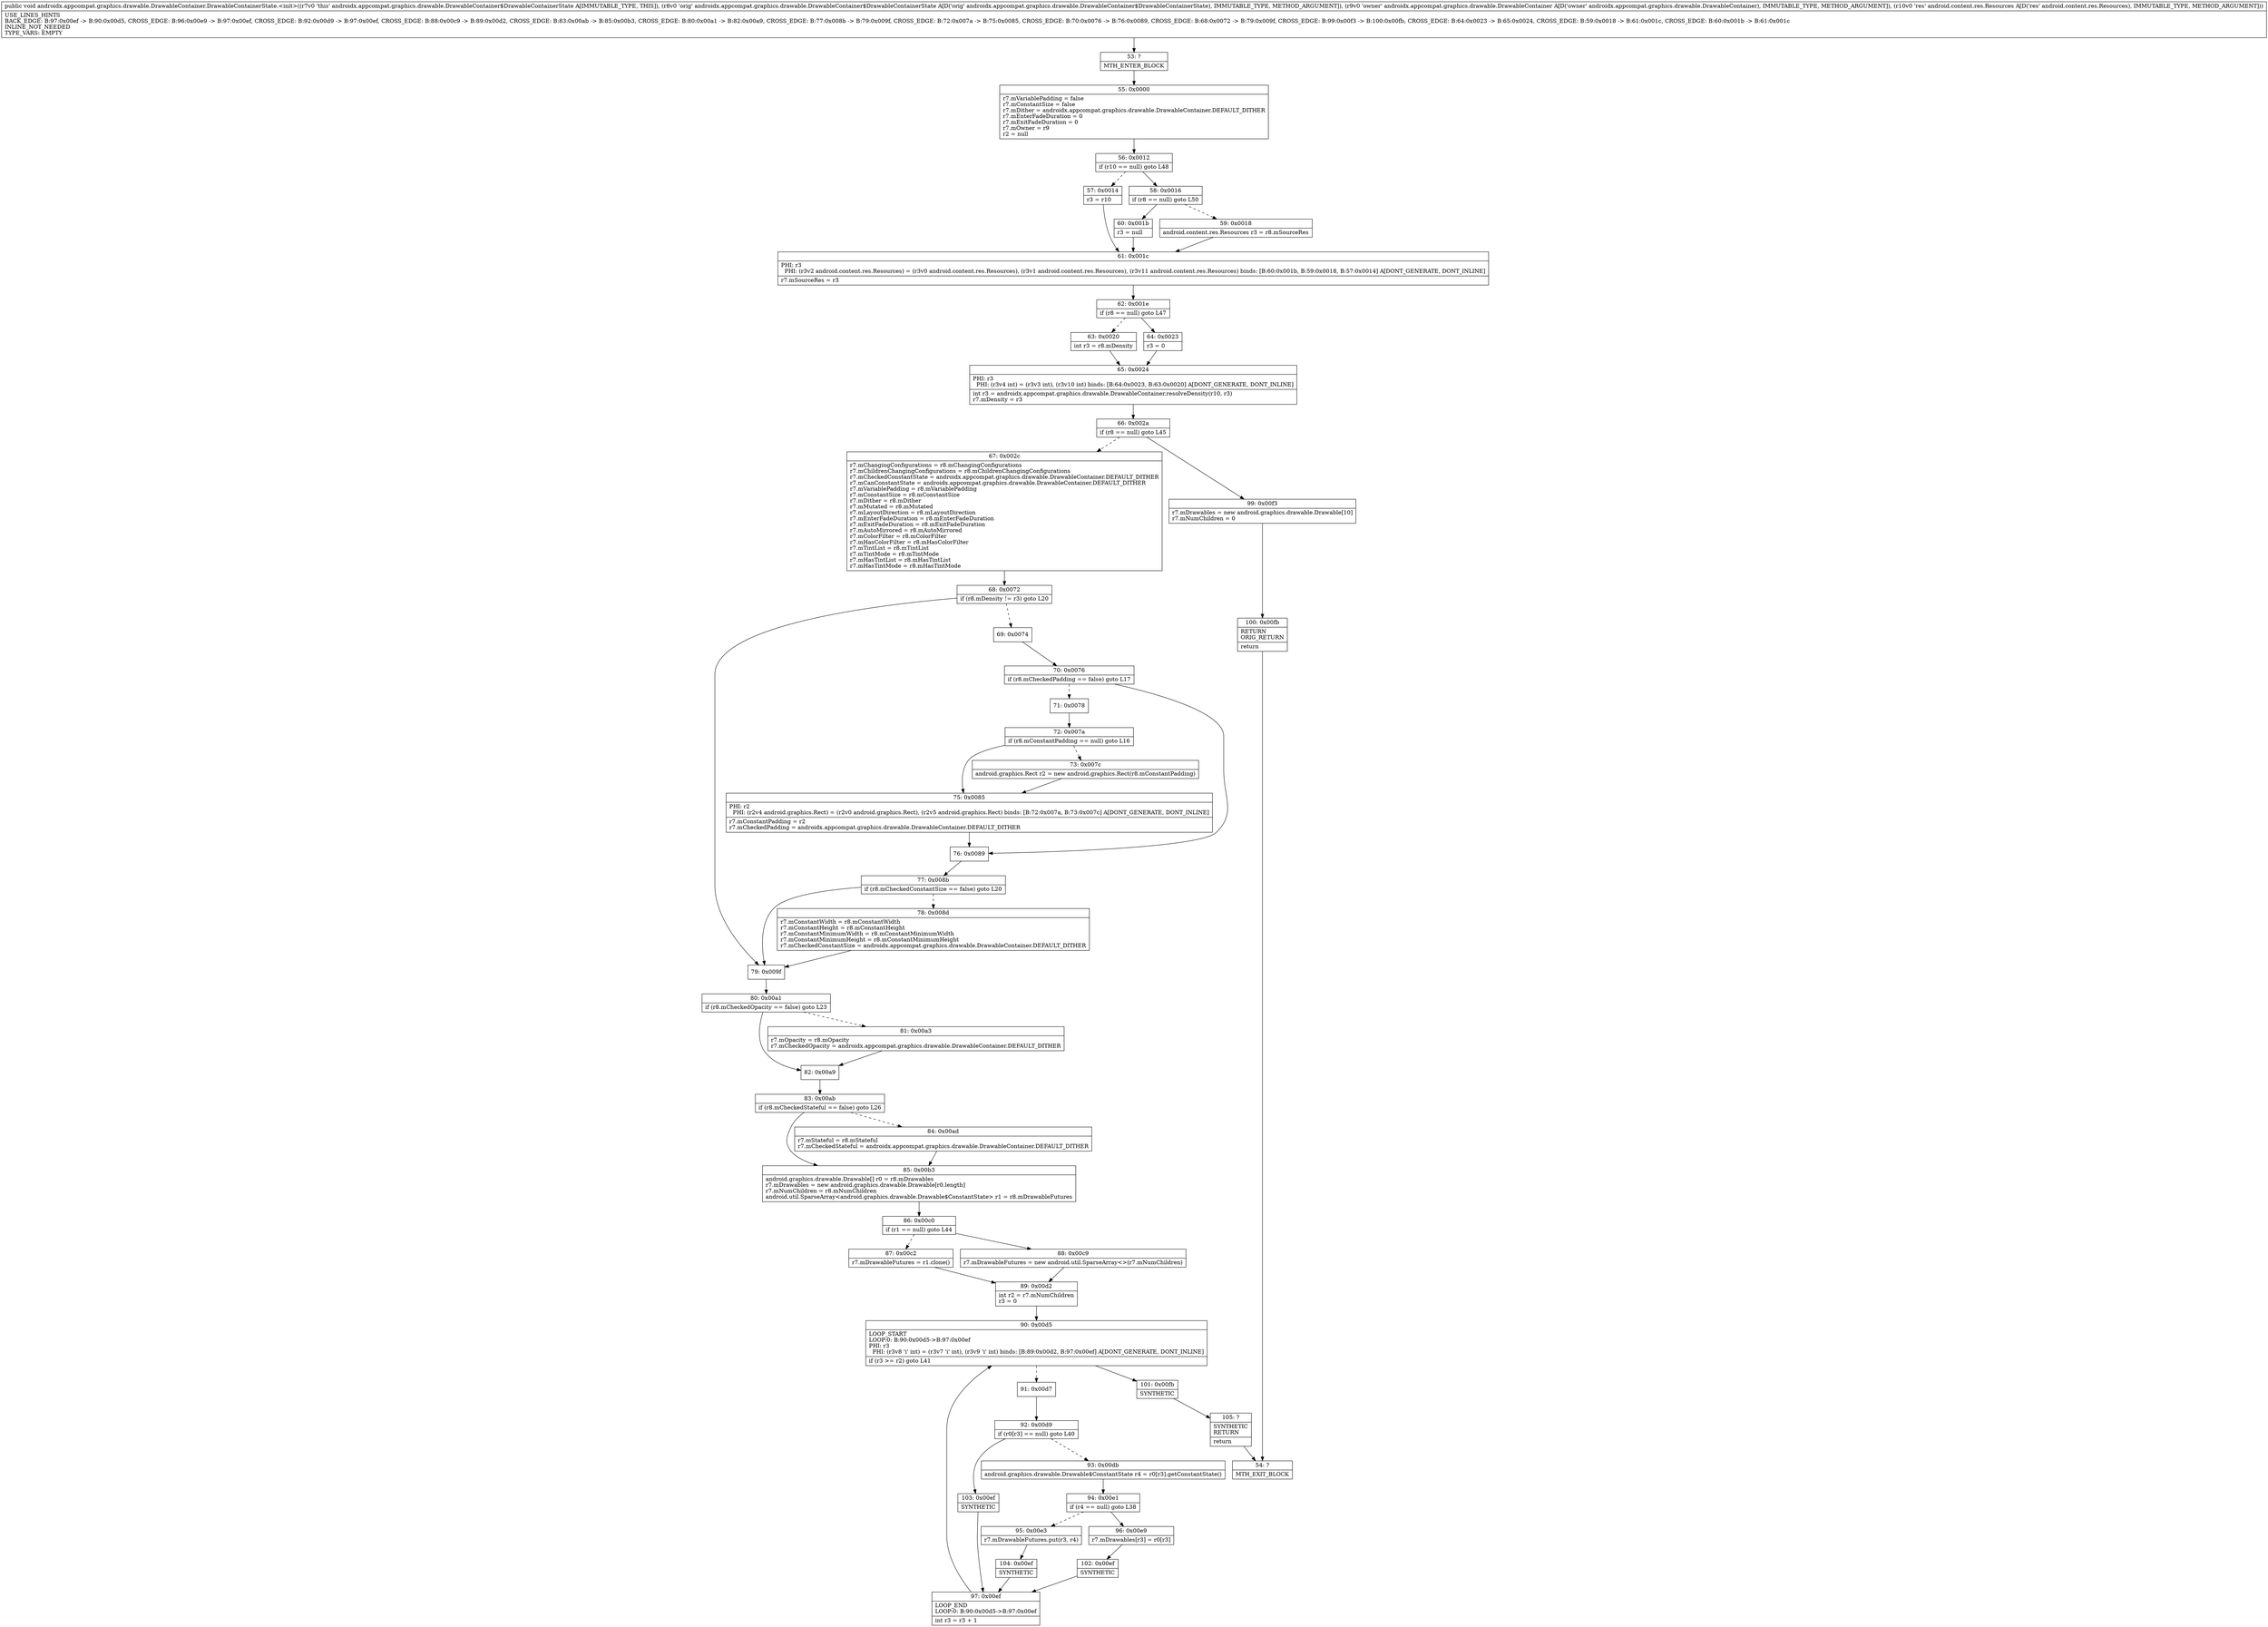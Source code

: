 digraph "CFG forandroidx.appcompat.graphics.drawable.DrawableContainer.DrawableContainerState.\<init\>(Landroidx\/appcompat\/graphics\/drawable\/DrawableContainer$DrawableContainerState;Landroidx\/appcompat\/graphics\/drawable\/DrawableContainer;Landroid\/content\/res\/Resources;)V" {
Node_53 [shape=record,label="{53\:\ ?|MTH_ENTER_BLOCK\l}"];
Node_55 [shape=record,label="{55\:\ 0x0000|r7.mVariablePadding = false\lr7.mConstantSize = false\lr7.mDither = androidx.appcompat.graphics.drawable.DrawableContainer.DEFAULT_DITHER\lr7.mEnterFadeDuration = 0\lr7.mExitFadeDuration = 0\lr7.mOwner = r9\lr2 = null\l}"];
Node_56 [shape=record,label="{56\:\ 0x0012|if (r10 == null) goto L48\l}"];
Node_57 [shape=record,label="{57\:\ 0x0014|r3 = r10\l}"];
Node_61 [shape=record,label="{61\:\ 0x001c|PHI: r3 \l  PHI: (r3v2 android.content.res.Resources) = (r3v0 android.content.res.Resources), (r3v1 android.content.res.Resources), (r3v11 android.content.res.Resources) binds: [B:60:0x001b, B:59:0x0018, B:57:0x0014] A[DONT_GENERATE, DONT_INLINE]\l|r7.mSourceRes = r3\l}"];
Node_62 [shape=record,label="{62\:\ 0x001e|if (r8 == null) goto L47\l}"];
Node_63 [shape=record,label="{63\:\ 0x0020|int r3 = r8.mDensity\l}"];
Node_65 [shape=record,label="{65\:\ 0x0024|PHI: r3 \l  PHI: (r3v4 int) = (r3v3 int), (r3v10 int) binds: [B:64:0x0023, B:63:0x0020] A[DONT_GENERATE, DONT_INLINE]\l|int r3 = androidx.appcompat.graphics.drawable.DrawableContainer.resolveDensity(r10, r3)\lr7.mDensity = r3\l}"];
Node_66 [shape=record,label="{66\:\ 0x002a|if (r8 == null) goto L45\l}"];
Node_67 [shape=record,label="{67\:\ 0x002c|r7.mChangingConfigurations = r8.mChangingConfigurations\lr7.mChildrenChangingConfigurations = r8.mChildrenChangingConfigurations\lr7.mCheckedConstantState = androidx.appcompat.graphics.drawable.DrawableContainer.DEFAULT_DITHER\lr7.mCanConstantState = androidx.appcompat.graphics.drawable.DrawableContainer.DEFAULT_DITHER\lr7.mVariablePadding = r8.mVariablePadding\lr7.mConstantSize = r8.mConstantSize\lr7.mDither = r8.mDither\lr7.mMutated = r8.mMutated\lr7.mLayoutDirection = r8.mLayoutDirection\lr7.mEnterFadeDuration = r8.mEnterFadeDuration\lr7.mExitFadeDuration = r8.mExitFadeDuration\lr7.mAutoMirrored = r8.mAutoMirrored\lr7.mColorFilter = r8.mColorFilter\lr7.mHasColorFilter = r8.mHasColorFilter\lr7.mTintList = r8.mTintList\lr7.mTintMode = r8.mTintMode\lr7.mHasTintList = r8.mHasTintList\lr7.mHasTintMode = r8.mHasTintMode\l}"];
Node_68 [shape=record,label="{68\:\ 0x0072|if (r8.mDensity != r3) goto L20\l}"];
Node_69 [shape=record,label="{69\:\ 0x0074}"];
Node_70 [shape=record,label="{70\:\ 0x0076|if (r8.mCheckedPadding == false) goto L17\l}"];
Node_71 [shape=record,label="{71\:\ 0x0078}"];
Node_72 [shape=record,label="{72\:\ 0x007a|if (r8.mConstantPadding == null) goto L16\l}"];
Node_73 [shape=record,label="{73\:\ 0x007c|android.graphics.Rect r2 = new android.graphics.Rect(r8.mConstantPadding)\l}"];
Node_75 [shape=record,label="{75\:\ 0x0085|PHI: r2 \l  PHI: (r2v4 android.graphics.Rect) = (r2v0 android.graphics.Rect), (r2v5 android.graphics.Rect) binds: [B:72:0x007a, B:73:0x007c] A[DONT_GENERATE, DONT_INLINE]\l|r7.mConstantPadding = r2\lr7.mCheckedPadding = androidx.appcompat.graphics.drawable.DrawableContainer.DEFAULT_DITHER\l}"];
Node_76 [shape=record,label="{76\:\ 0x0089}"];
Node_77 [shape=record,label="{77\:\ 0x008b|if (r8.mCheckedConstantSize == false) goto L20\l}"];
Node_78 [shape=record,label="{78\:\ 0x008d|r7.mConstantWidth = r8.mConstantWidth\lr7.mConstantHeight = r8.mConstantHeight\lr7.mConstantMinimumWidth = r8.mConstantMinimumWidth\lr7.mConstantMinimumHeight = r8.mConstantMinimumHeight\lr7.mCheckedConstantSize = androidx.appcompat.graphics.drawable.DrawableContainer.DEFAULT_DITHER\l}"];
Node_79 [shape=record,label="{79\:\ 0x009f}"];
Node_80 [shape=record,label="{80\:\ 0x00a1|if (r8.mCheckedOpacity == false) goto L23\l}"];
Node_81 [shape=record,label="{81\:\ 0x00a3|r7.mOpacity = r8.mOpacity\lr7.mCheckedOpacity = androidx.appcompat.graphics.drawable.DrawableContainer.DEFAULT_DITHER\l}"];
Node_82 [shape=record,label="{82\:\ 0x00a9}"];
Node_83 [shape=record,label="{83\:\ 0x00ab|if (r8.mCheckedStateful == false) goto L26\l}"];
Node_84 [shape=record,label="{84\:\ 0x00ad|r7.mStateful = r8.mStateful\lr7.mCheckedStateful = androidx.appcompat.graphics.drawable.DrawableContainer.DEFAULT_DITHER\l}"];
Node_85 [shape=record,label="{85\:\ 0x00b3|android.graphics.drawable.Drawable[] r0 = r8.mDrawables\lr7.mDrawables = new android.graphics.drawable.Drawable[r0.length]\lr7.mNumChildren = r8.mNumChildren\landroid.util.SparseArray\<android.graphics.drawable.Drawable$ConstantState\> r1 = r8.mDrawableFutures\l}"];
Node_86 [shape=record,label="{86\:\ 0x00c0|if (r1 == null) goto L44\l}"];
Node_87 [shape=record,label="{87\:\ 0x00c2|r7.mDrawableFutures = r1.clone()\l}"];
Node_89 [shape=record,label="{89\:\ 0x00d2|int r2 = r7.mNumChildren\lr3 = 0\l}"];
Node_90 [shape=record,label="{90\:\ 0x00d5|LOOP_START\lLOOP:0: B:90:0x00d5\-\>B:97:0x00ef\lPHI: r3 \l  PHI: (r3v8 'i' int) = (r3v7 'i' int), (r3v9 'i' int) binds: [B:89:0x00d2, B:97:0x00ef] A[DONT_GENERATE, DONT_INLINE]\l|if (r3 \>= r2) goto L41\l}"];
Node_91 [shape=record,label="{91\:\ 0x00d7}"];
Node_92 [shape=record,label="{92\:\ 0x00d9|if (r0[r3] == null) goto L40\l}"];
Node_93 [shape=record,label="{93\:\ 0x00db|android.graphics.drawable.Drawable$ConstantState r4 = r0[r3].getConstantState()\l}"];
Node_94 [shape=record,label="{94\:\ 0x00e1|if (r4 == null) goto L38\l}"];
Node_95 [shape=record,label="{95\:\ 0x00e3|r7.mDrawableFutures.put(r3, r4)\l}"];
Node_104 [shape=record,label="{104\:\ 0x00ef|SYNTHETIC\l}"];
Node_97 [shape=record,label="{97\:\ 0x00ef|LOOP_END\lLOOP:0: B:90:0x00d5\-\>B:97:0x00ef\l|int r3 = r3 + 1\l}"];
Node_96 [shape=record,label="{96\:\ 0x00e9|r7.mDrawables[r3] = r0[r3]\l}"];
Node_102 [shape=record,label="{102\:\ 0x00ef|SYNTHETIC\l}"];
Node_103 [shape=record,label="{103\:\ 0x00ef|SYNTHETIC\l}"];
Node_101 [shape=record,label="{101\:\ 0x00fb|SYNTHETIC\l}"];
Node_105 [shape=record,label="{105\:\ ?|SYNTHETIC\lRETURN\l|return\l}"];
Node_54 [shape=record,label="{54\:\ ?|MTH_EXIT_BLOCK\l}"];
Node_88 [shape=record,label="{88\:\ 0x00c9|r7.mDrawableFutures = new android.util.SparseArray\<\>(r7.mNumChildren)\l}"];
Node_99 [shape=record,label="{99\:\ 0x00f3|r7.mDrawables = new android.graphics.drawable.Drawable[10]\lr7.mNumChildren = 0\l}"];
Node_100 [shape=record,label="{100\:\ 0x00fb|RETURN\lORIG_RETURN\l|return\l}"];
Node_64 [shape=record,label="{64\:\ 0x0023|r3 = 0\l}"];
Node_58 [shape=record,label="{58\:\ 0x0016|if (r8 == null) goto L50\l}"];
Node_59 [shape=record,label="{59\:\ 0x0018|android.content.res.Resources r3 = r8.mSourceRes\l}"];
Node_60 [shape=record,label="{60\:\ 0x001b|r3 = null\l}"];
MethodNode[shape=record,label="{public void androidx.appcompat.graphics.drawable.DrawableContainer.DrawableContainerState.\<init\>((r7v0 'this' androidx.appcompat.graphics.drawable.DrawableContainer$DrawableContainerState A[IMMUTABLE_TYPE, THIS]), (r8v0 'orig' androidx.appcompat.graphics.drawable.DrawableContainer$DrawableContainerState A[D('orig' androidx.appcompat.graphics.drawable.DrawableContainer$DrawableContainerState), IMMUTABLE_TYPE, METHOD_ARGUMENT]), (r9v0 'owner' androidx.appcompat.graphics.drawable.DrawableContainer A[D('owner' androidx.appcompat.graphics.drawable.DrawableContainer), IMMUTABLE_TYPE, METHOD_ARGUMENT]), (r10v0 'res' android.content.res.Resources A[D('res' android.content.res.Resources), IMMUTABLE_TYPE, METHOD_ARGUMENT]))  | USE_LINES_HINTS\lBACK_EDGE: B:97:0x00ef \-\> B:90:0x00d5, CROSS_EDGE: B:96:0x00e9 \-\> B:97:0x00ef, CROSS_EDGE: B:92:0x00d9 \-\> B:97:0x00ef, CROSS_EDGE: B:88:0x00c9 \-\> B:89:0x00d2, CROSS_EDGE: B:83:0x00ab \-\> B:85:0x00b3, CROSS_EDGE: B:80:0x00a1 \-\> B:82:0x00a9, CROSS_EDGE: B:77:0x008b \-\> B:79:0x009f, CROSS_EDGE: B:72:0x007a \-\> B:75:0x0085, CROSS_EDGE: B:70:0x0076 \-\> B:76:0x0089, CROSS_EDGE: B:68:0x0072 \-\> B:79:0x009f, CROSS_EDGE: B:99:0x00f3 \-\> B:100:0x00fb, CROSS_EDGE: B:64:0x0023 \-\> B:65:0x0024, CROSS_EDGE: B:59:0x0018 \-\> B:61:0x001c, CROSS_EDGE: B:60:0x001b \-\> B:61:0x001c\lINLINE_NOT_NEEDED\lTYPE_VARS: EMPTY\l}"];
MethodNode -> Node_53;Node_53 -> Node_55;
Node_55 -> Node_56;
Node_56 -> Node_57[style=dashed];
Node_56 -> Node_58;
Node_57 -> Node_61;
Node_61 -> Node_62;
Node_62 -> Node_63[style=dashed];
Node_62 -> Node_64;
Node_63 -> Node_65;
Node_65 -> Node_66;
Node_66 -> Node_67[style=dashed];
Node_66 -> Node_99;
Node_67 -> Node_68;
Node_68 -> Node_69[style=dashed];
Node_68 -> Node_79;
Node_69 -> Node_70;
Node_70 -> Node_71[style=dashed];
Node_70 -> Node_76;
Node_71 -> Node_72;
Node_72 -> Node_73[style=dashed];
Node_72 -> Node_75;
Node_73 -> Node_75;
Node_75 -> Node_76;
Node_76 -> Node_77;
Node_77 -> Node_78[style=dashed];
Node_77 -> Node_79;
Node_78 -> Node_79;
Node_79 -> Node_80;
Node_80 -> Node_81[style=dashed];
Node_80 -> Node_82;
Node_81 -> Node_82;
Node_82 -> Node_83;
Node_83 -> Node_84[style=dashed];
Node_83 -> Node_85;
Node_84 -> Node_85;
Node_85 -> Node_86;
Node_86 -> Node_87[style=dashed];
Node_86 -> Node_88;
Node_87 -> Node_89;
Node_89 -> Node_90;
Node_90 -> Node_91[style=dashed];
Node_90 -> Node_101;
Node_91 -> Node_92;
Node_92 -> Node_93[style=dashed];
Node_92 -> Node_103;
Node_93 -> Node_94;
Node_94 -> Node_95[style=dashed];
Node_94 -> Node_96;
Node_95 -> Node_104;
Node_104 -> Node_97;
Node_97 -> Node_90;
Node_96 -> Node_102;
Node_102 -> Node_97;
Node_103 -> Node_97;
Node_101 -> Node_105;
Node_105 -> Node_54;
Node_88 -> Node_89;
Node_99 -> Node_100;
Node_100 -> Node_54;
Node_64 -> Node_65;
Node_58 -> Node_59[style=dashed];
Node_58 -> Node_60;
Node_59 -> Node_61;
Node_60 -> Node_61;
}

